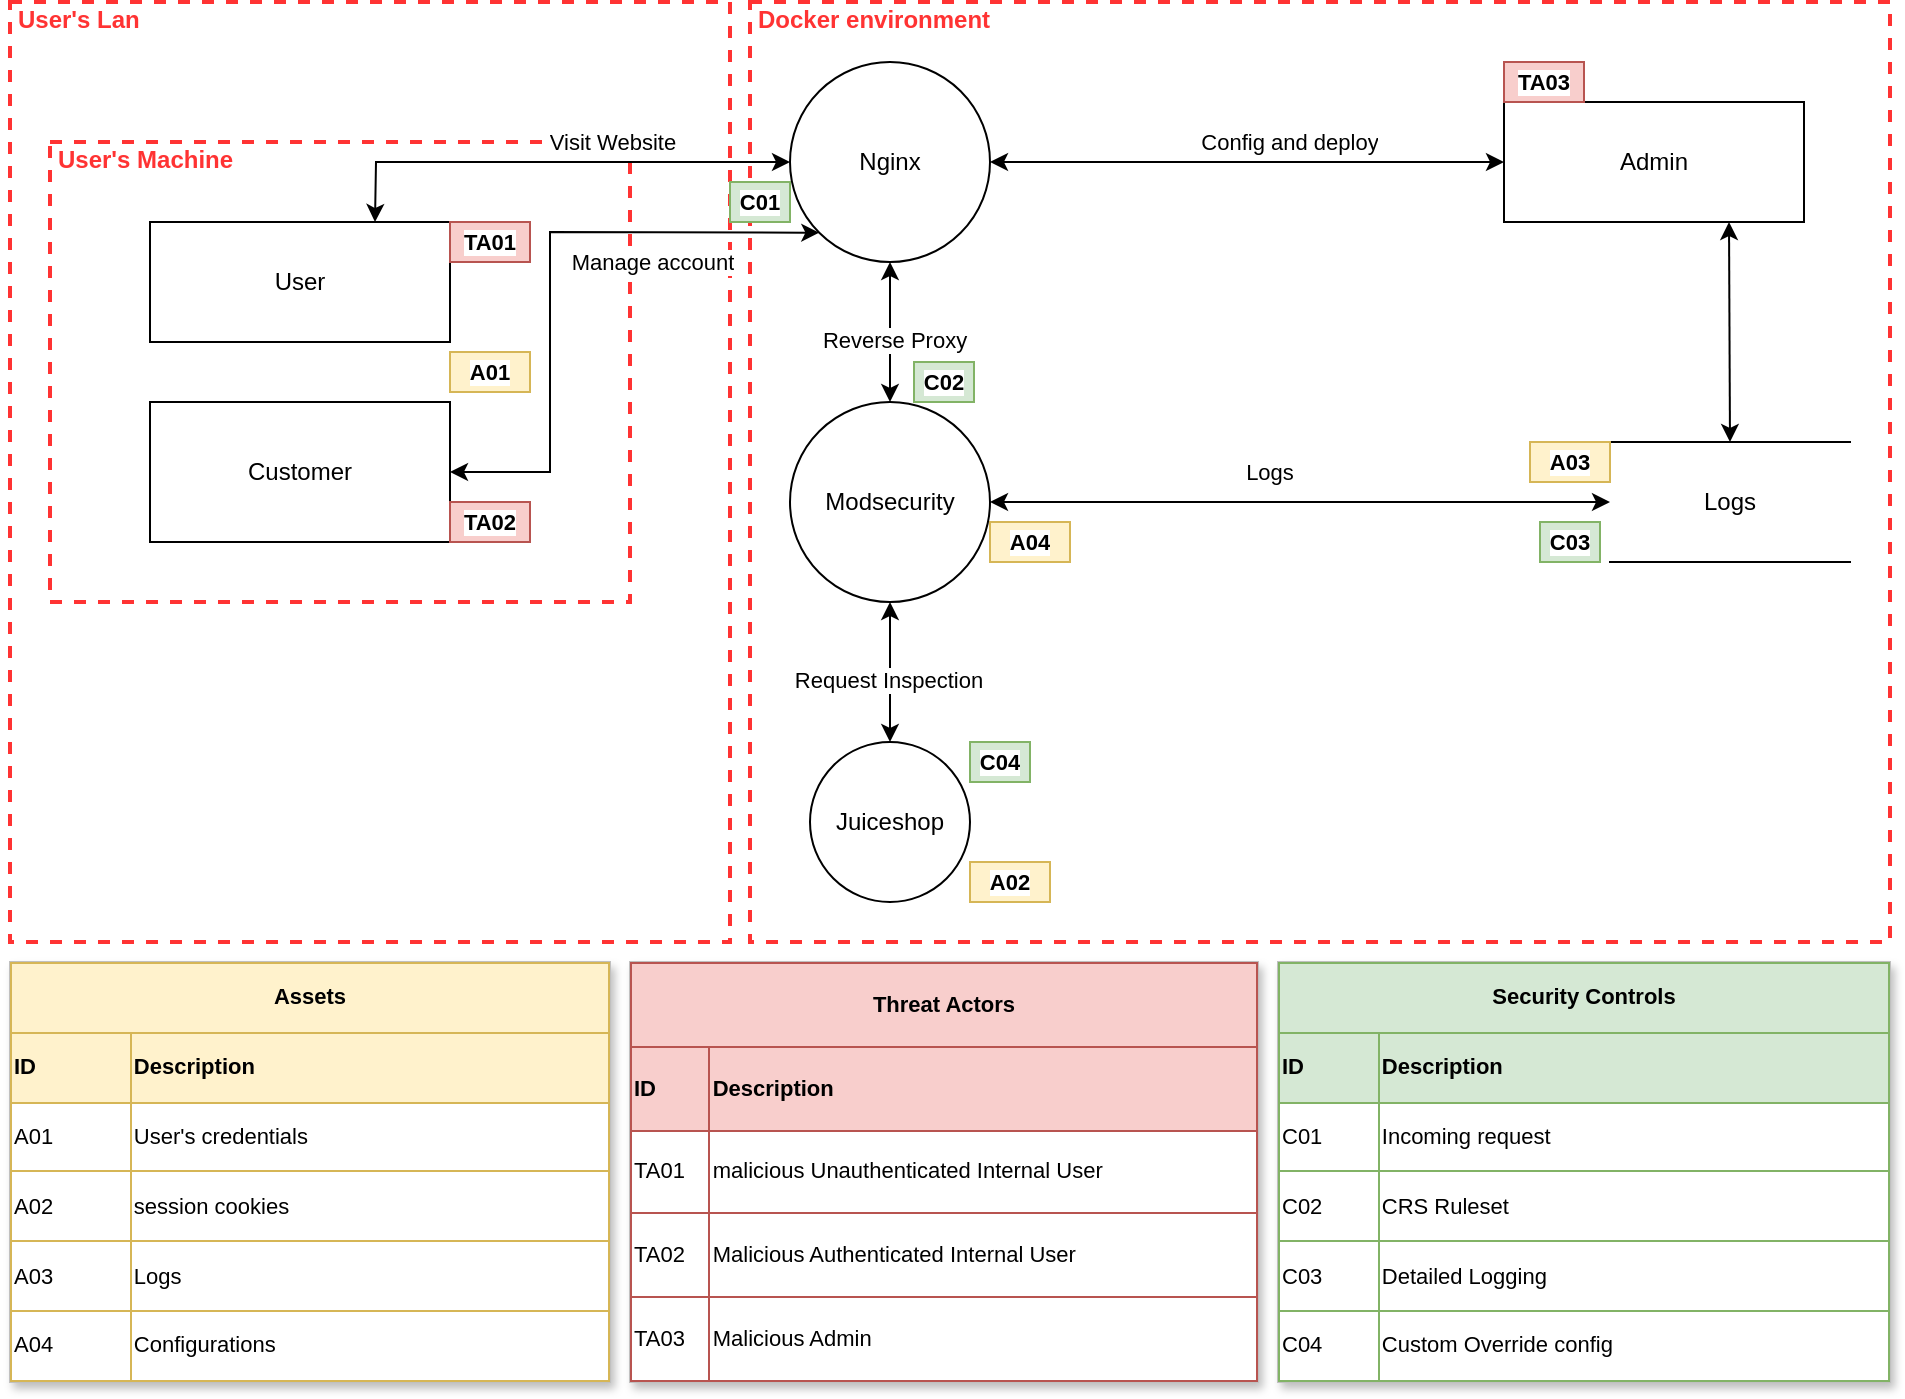 <mxfile version="24.8.3">
  <diagram name="Page-1" id="kDiTSABNzheAb-xB3MyU">
    <mxGraphModel dx="1072" dy="1824" grid="1" gridSize="10" guides="1" tooltips="1" connect="1" arrows="1" fold="1" page="1" pageScale="1" pageWidth="827" pageHeight="1169" math="0" shadow="0">
      <root>
        <mxCell id="0" />
        <mxCell id="1" parent="0" />
        <mxCell id="1BUJK_MbWJ1_zOjWu2Yq-2" value="Docker environment" style="html=1;fontColor=#FF3333;fontStyle=1;align=left;verticalAlign=top;spacing=0;labelBorderColor=none;fillColor=none;dashed=1;strokeWidth=2;strokeColor=#FF3333;spacingLeft=4;spacingTop=-3;" vertex="1" parent="1">
          <mxGeometry x="450" y="70" width="570" height="470" as="geometry" />
        </mxCell>
        <mxCell id="1BUJK_MbWJ1_zOjWu2Yq-9" value="User&#39;s Lan" style="html=1;fontColor=#FF3333;fontStyle=1;align=left;verticalAlign=top;spacing=0;labelBorderColor=none;fillColor=none;dashed=1;strokeWidth=2;strokeColor=#FF3333;spacingLeft=4;spacingTop=-3;" vertex="1" parent="1">
          <mxGeometry x="80" y="70" width="360" height="470" as="geometry" />
        </mxCell>
        <mxCell id="1BUJK_MbWJ1_zOjWu2Yq-10" value="User&#39;s Machine" style="html=1;fontColor=#FF3333;fontStyle=1;align=left;verticalAlign=top;spacing=0;labelBorderColor=none;fillColor=none;dashed=1;strokeWidth=2;strokeColor=#FF3333;spacingLeft=4;spacingTop=-3;" vertex="1" parent="1">
          <mxGeometry x="100" y="140" width="290" height="230" as="geometry" />
        </mxCell>
        <mxCell id="1BUJK_MbWJ1_zOjWu2Yq-21" style="edgeStyle=none;shape=connector;rounded=0;orthogonalLoop=1;jettySize=auto;html=1;strokeColor=default;align=center;verticalAlign=middle;fontFamily=Helvetica;fontSize=11;fontColor=#FF3333;labelBackgroundColor=default;startArrow=classic;endArrow=classic;entryX=0;entryY=0.5;entryDx=0;entryDy=0;exitX=0.75;exitY=0;exitDx=0;exitDy=0;" edge="1" parent="1" source="1BUJK_MbWJ1_zOjWu2Yq-11" target="1BUJK_MbWJ1_zOjWu2Yq-15">
          <mxGeometry relative="1" as="geometry">
            <mxPoint x="510" y="190" as="targetPoint" />
            <Array as="points">
              <mxPoint x="263" y="150" />
            </Array>
          </mxGeometry>
        </mxCell>
        <mxCell id="1BUJK_MbWJ1_zOjWu2Yq-22" style="edgeStyle=none;shape=connector;rounded=0;orthogonalLoop=1;jettySize=auto;html=1;exitX=1;exitY=0.5;exitDx=0;exitDy=0;entryX=0;entryY=1;entryDx=0;entryDy=0;strokeColor=default;align=center;verticalAlign=middle;fontFamily=Helvetica;fontSize=11;fontColor=#FF3333;labelBackgroundColor=default;startArrow=classic;endArrow=classic;" edge="1" parent="1" source="1BUJK_MbWJ1_zOjWu2Yq-12" target="1BUJK_MbWJ1_zOjWu2Yq-15">
          <mxGeometry relative="1" as="geometry">
            <Array as="points">
              <mxPoint x="350" y="305" />
              <mxPoint x="350" y="185" />
            </Array>
          </mxGeometry>
        </mxCell>
        <mxCell id="1BUJK_MbWJ1_zOjWu2Yq-11" value="User" style="rounded=0;whiteSpace=wrap;html=1;" vertex="1" parent="1">
          <mxGeometry x="150" y="180" width="150" height="60" as="geometry" />
        </mxCell>
        <mxCell id="1BUJK_MbWJ1_zOjWu2Yq-12" value="Customer" style="rounded=0;whiteSpace=wrap;html=1;" vertex="1" parent="1">
          <mxGeometry x="150" y="270" width="150" height="70" as="geometry" />
        </mxCell>
        <mxCell id="1BUJK_MbWJ1_zOjWu2Yq-13" value="Juiceshop" style="ellipse;whiteSpace=wrap;html=1;aspect=fixed;" vertex="1" parent="1">
          <mxGeometry x="480" y="440" width="80" height="80" as="geometry" />
        </mxCell>
        <mxCell id="1BUJK_MbWJ1_zOjWu2Yq-14" value="Logs" style="shape=partialRectangle;whiteSpace=wrap;html=1;left=0;right=0;fillColor=none;" vertex="1" parent="1">
          <mxGeometry x="880" y="290" width="120" height="60" as="geometry" />
        </mxCell>
        <mxCell id="1BUJK_MbWJ1_zOjWu2Yq-20" style="edgeStyle=none;shape=connector;rounded=0;orthogonalLoop=1;jettySize=auto;html=1;exitX=0.5;exitY=1;exitDx=0;exitDy=0;entryX=0.5;entryY=0;entryDx=0;entryDy=0;strokeColor=default;align=center;verticalAlign=middle;fontFamily=Helvetica;fontSize=11;fontColor=#FF3333;labelBackgroundColor=default;startArrow=classic;endArrow=classic;" edge="1" parent="1" source="1BUJK_MbWJ1_zOjWu2Yq-15" target="1BUJK_MbWJ1_zOjWu2Yq-16">
          <mxGeometry relative="1" as="geometry" />
        </mxCell>
        <mxCell id="1BUJK_MbWJ1_zOjWu2Yq-54" value="Reverse Proxy" style="edgeLabel;html=1;align=center;verticalAlign=middle;resizable=0;points=[];strokeColor=#b85450;fontFamily=Helvetica;fontSize=11;fontColor=#000000;labelBackgroundColor=default;fillColor=#f8cecc;gradientColor=none;" vertex="1" connectable="0" parent="1BUJK_MbWJ1_zOjWu2Yq-20">
          <mxGeometry x="0.082" y="2" relative="1" as="geometry">
            <mxPoint y="1" as="offset" />
          </mxGeometry>
        </mxCell>
        <mxCell id="1BUJK_MbWJ1_zOjWu2Yq-15" value="Nginx" style="ellipse;whiteSpace=wrap;html=1;aspect=fixed;" vertex="1" parent="1">
          <mxGeometry x="470" y="100" width="100" height="100" as="geometry" />
        </mxCell>
        <mxCell id="1BUJK_MbWJ1_zOjWu2Yq-19" style="edgeStyle=none;shape=connector;rounded=0;orthogonalLoop=1;jettySize=auto;html=1;exitX=0.5;exitY=1;exitDx=0;exitDy=0;entryX=0.5;entryY=0;entryDx=0;entryDy=0;strokeColor=default;align=center;verticalAlign=middle;fontFamily=Helvetica;fontSize=11;fontColor=#FF3333;labelBackgroundColor=default;startArrow=classic;endArrow=classic;" edge="1" parent="1" source="1BUJK_MbWJ1_zOjWu2Yq-16" target="1BUJK_MbWJ1_zOjWu2Yq-13">
          <mxGeometry relative="1" as="geometry" />
        </mxCell>
        <mxCell id="1BUJK_MbWJ1_zOjWu2Yq-55" value="Request Inspection" style="edgeLabel;html=1;align=center;verticalAlign=middle;resizable=0;points=[];strokeColor=#b85450;fontFamily=Helvetica;fontSize=11;fontColor=#000000;labelBackgroundColor=default;fillColor=#f8cecc;gradientColor=none;" vertex="1" connectable="0" parent="1BUJK_MbWJ1_zOjWu2Yq-19">
          <mxGeometry x="0.082" y="-1" relative="1" as="geometry">
            <mxPoint y="1" as="offset" />
          </mxGeometry>
        </mxCell>
        <mxCell id="1BUJK_MbWJ1_zOjWu2Yq-16" value="Modsecurity" style="ellipse;whiteSpace=wrap;html=1;aspect=fixed;" vertex="1" parent="1">
          <mxGeometry x="470" y="270" width="100" height="100" as="geometry" />
        </mxCell>
        <mxCell id="1BUJK_MbWJ1_zOjWu2Yq-17" value="" style="endArrow=classic;startArrow=classic;html=1;fontColor=#FF3333;rounded=0;entryX=0;entryY=0.5;entryDx=0;entryDy=0;exitX=1;exitY=0.5;exitDx=0;exitDy=0;" edge="1" parent="1" source="1BUJK_MbWJ1_zOjWu2Yq-16" target="1BUJK_MbWJ1_zOjWu2Yq-14">
          <mxGeometry width="50" height="50" relative="1" as="geometry">
            <mxPoint x="280" y="330" as="sourcePoint" />
            <mxPoint x="330" y="280" as="targetPoint" />
          </mxGeometry>
        </mxCell>
        <mxCell id="1BUJK_MbWJ1_zOjWu2Yq-24" style="edgeStyle=none;shape=connector;rounded=0;orthogonalLoop=1;jettySize=auto;html=1;exitX=0;exitY=0.5;exitDx=0;exitDy=0;entryX=1;entryY=0.5;entryDx=0;entryDy=0;strokeColor=default;align=center;verticalAlign=middle;fontFamily=Helvetica;fontSize=11;fontColor=#FF3333;labelBackgroundColor=default;startArrow=classic;endArrow=classic;" edge="1" parent="1" source="1BUJK_MbWJ1_zOjWu2Yq-23" target="1BUJK_MbWJ1_zOjWu2Yq-15">
          <mxGeometry relative="1" as="geometry" />
        </mxCell>
        <mxCell id="1BUJK_MbWJ1_zOjWu2Yq-26" style="edgeStyle=none;shape=connector;rounded=0;orthogonalLoop=1;jettySize=auto;html=1;exitX=0.75;exitY=1;exitDx=0;exitDy=0;entryX=0.5;entryY=0;entryDx=0;entryDy=0;strokeColor=default;align=center;verticalAlign=middle;fontFamily=Helvetica;fontSize=11;fontColor=#FF3333;labelBackgroundColor=default;startArrow=classic;endArrow=classic;" edge="1" parent="1" source="1BUJK_MbWJ1_zOjWu2Yq-23" target="1BUJK_MbWJ1_zOjWu2Yq-14">
          <mxGeometry relative="1" as="geometry" />
        </mxCell>
        <mxCell id="1BUJK_MbWJ1_zOjWu2Yq-23" value="Admin" style="rounded=0;whiteSpace=wrap;html=1;" vertex="1" parent="1">
          <mxGeometry x="827" y="120" width="150" height="60" as="geometry" />
        </mxCell>
        <UserObject label="&lt;b&gt;TA01&lt;/b&gt;" placeholders="1" name="Variable" id="1BUJK_MbWJ1_zOjWu2Yq-27">
          <mxCell style="text;html=1;strokeColor=#b85450;fillColor=#f8cecc;align=center;verticalAlign=middle;whiteSpace=wrap;overflow=hidden;fontFamily=Helvetica;fontSize=11;fontColor=#000000;labelBackgroundColor=default;" vertex="1" parent="1">
            <mxGeometry x="300" y="180" width="40" height="20" as="geometry" />
          </mxCell>
        </UserObject>
        <UserObject label="&lt;b&gt;TA02&lt;/b&gt;" placeholders="1" name="Variable" id="1BUJK_MbWJ1_zOjWu2Yq-32">
          <mxCell style="text;html=1;strokeColor=#b85450;fillColor=#f8cecc;align=center;verticalAlign=middle;whiteSpace=wrap;overflow=hidden;fontFamily=Helvetica;fontSize=11;fontColor=#000000;labelBackgroundColor=default;" vertex="1" parent="1">
            <mxGeometry x="300" y="320" width="40" height="20" as="geometry" />
          </mxCell>
        </UserObject>
        <UserObject label="&lt;b&gt;C02&lt;/b&gt;" placeholders="1" name="Variable" id="1BUJK_MbWJ1_zOjWu2Yq-35">
          <mxCell style="text;html=1;strokeColor=#82b366;fillColor=#d5e8d4;align=center;verticalAlign=middle;whiteSpace=wrap;overflow=hidden;fontFamily=Helvetica;fontSize=11;fontColor=#000000;labelBackgroundColor=default;" vertex="1" parent="1">
            <mxGeometry x="532" y="250" width="30" height="20" as="geometry" />
          </mxCell>
        </UserObject>
        <UserObject label="&lt;b&gt;A03&lt;/b&gt;" placeholders="1" name="Variable" id="1BUJK_MbWJ1_zOjWu2Yq-36">
          <mxCell style="text;html=1;strokeColor=#d6b656;fillColor=#fff2cc;align=center;verticalAlign=middle;whiteSpace=wrap;overflow=hidden;fontFamily=Helvetica;fontSize=11;fontColor=#000000;labelBackgroundColor=default;" vertex="1" parent="1">
            <mxGeometry x="840" y="290" width="40" height="20" as="geometry" />
          </mxCell>
        </UserObject>
        <UserObject label="&lt;b&gt;A02&lt;/b&gt;" placeholders="1" name="Variable" id="1BUJK_MbWJ1_zOjWu2Yq-37">
          <mxCell style="text;html=1;strokeColor=#d6b656;fillColor=#fff2cc;align=center;verticalAlign=middle;whiteSpace=wrap;overflow=hidden;fontFamily=Helvetica;fontSize=11;fontColor=#000000;labelBackgroundColor=default;" vertex="1" parent="1">
            <mxGeometry x="560" y="500" width="40" height="20" as="geometry" />
          </mxCell>
        </UserObject>
        <UserObject label="&lt;b&gt;C04&lt;/b&gt;" placeholders="1" name="Variable" id="1BUJK_MbWJ1_zOjWu2Yq-39">
          <mxCell style="text;html=1;strokeColor=#82b366;fillColor=#d5e8d4;align=center;verticalAlign=middle;whiteSpace=wrap;overflow=hidden;fontFamily=Helvetica;fontSize=11;fontColor=#000000;labelBackgroundColor=default;" vertex="1" parent="1">
            <mxGeometry x="560" y="440" width="30" height="20" as="geometry" />
          </mxCell>
        </UserObject>
        <UserObject label="&lt;b&gt;A01&lt;/b&gt;" placeholders="1" name="Variable" id="1BUJK_MbWJ1_zOjWu2Yq-40">
          <mxCell style="text;html=1;strokeColor=#d6b656;fillColor=#fff2cc;align=center;verticalAlign=middle;whiteSpace=wrap;overflow=hidden;fontFamily=Helvetica;fontSize=11;fontColor=#000000;labelBackgroundColor=default;" vertex="1" parent="1">
            <mxGeometry x="300" y="245" width="40" height="20" as="geometry" />
          </mxCell>
        </UserObject>
        <mxCell id="1BUJK_MbWJ1_zOjWu2Yq-41" value="&lt;table border=&quot;1&quot; width=&quot;100%&quot; style=&quot;width: 100% ; height: 100% ; border-collapse: collapse ; border: 1px solid #d6b656&quot;&gt;&lt;tbody&gt;&lt;tr style=&quot;background-color: #fff2cc ; color: #000000 ; border: 1px solid #d6b656&quot;&gt;&lt;th align=&quot;center&quot; colspan=&quot;2&quot;&gt;Assets&lt;/th&gt;&lt;/tr&gt;&lt;tr style=&quot;background-color: #fff2cc ; color: #000000 ; border: 1px solid #d6b656&quot;&gt;&lt;th align=&quot;left&quot; style=&quot;border: 1px solid #d6b656&quot;&gt;ID&lt;/th&gt;&lt;th align=&quot;left&quot; style=&quot;border: 1px solid #d6b656&quot;&gt;Description&lt;/th&gt;&lt;/tr&gt;&lt;tr&gt;&lt;td style=&quot;border: 1px solid #d6b656&quot;&gt;A01&lt;/td&gt;&lt;td style=&quot;border: 1px solid #d6b656&quot;&gt;User&#39;s credentials&lt;/td&gt;&lt;/tr&gt;&lt;tr&gt;&lt;td&gt;A02&lt;/td&gt;&lt;td&gt;session cookies&lt;/td&gt;&lt;/tr&gt;&lt;tr&gt;&lt;td&gt;A03&lt;/td&gt;&lt;td&gt;Logs&lt;/td&gt;&lt;/tr&gt;&lt;tr&gt;&lt;td&gt;A04&lt;/td&gt;&lt;td&gt;Configurations&lt;/td&gt;&lt;/tr&gt;&lt;/tbody&gt;&lt;/table&gt;" style="text;html=1;strokeColor=#c0c0c0;fillColor=#ffffff;overflow=fill;rounded=0;shadow=1;labelBackgroundColor=default;fontColor=#000000;align=left;fontFamily=Helvetica;fontSize=11;" vertex="1" parent="1">
          <mxGeometry x="80" y="550" width="300" height="210" as="geometry" />
        </mxCell>
        <mxCell id="1BUJK_MbWJ1_zOjWu2Yq-42" value="&lt;table border=&quot;1&quot; width=&quot;100%&quot; style=&quot;width: 100% ; height: 100% ; border-collapse: collapse ; border: 1px solid #b85450&quot;&gt;&lt;tbody&gt;&lt;tr style=&quot;background-color: #f8cecc ; color: #000000 ; border: 1px solid #b85450&quot;&gt;&lt;th align=&quot;center&quot; colspan=&quot;2&quot;&gt;Threat Actors&lt;/th&gt;&lt;/tr&gt;&lt;tr style=&quot;background-color: #f8cecc ; color: #000000 ; border: 1px solid #b85450&quot;&gt;&lt;th align=&quot;left&quot; style=&quot;border: 1px solid #b85450&quot;&gt;ID&lt;/th&gt;&lt;th align=&quot;left&quot; style=&quot;border: 1px solid #b85450&quot;&gt;Description&lt;/th&gt;&lt;/tr&gt;&lt;tr&gt;&lt;td style=&quot;border: 1px solid #b85450&quot;&gt;TA01&lt;/td&gt;&lt;td style=&quot;border: 1px solid #b85450&quot;&gt;malicious Unauthenticated Internal User&lt;/td&gt;&lt;/tr&gt;&lt;tr&gt;&lt;td&gt;TA02&lt;/td&gt;&lt;td&gt;Malicious Authenticated Internal User&lt;/td&gt;&lt;/tr&gt;&lt;tr&gt;&lt;td&gt;TA03&lt;/td&gt;&lt;td&gt;Malicious Admin&lt;/td&gt;&lt;/tr&gt;&lt;/tbody&gt;&lt;/table&gt;" style="text;html=1;strokeColor=#c0c0c0;fillColor=#ffffff;overflow=fill;rounded=0;shadow=1;labelBackgroundColor=default;fontColor=#000000;align=left;fontFamily=Helvetica;fontSize=11;" vertex="1" parent="1">
          <mxGeometry x="390" y="550" width="314" height="210" as="geometry" />
        </mxCell>
        <mxCell id="1BUJK_MbWJ1_zOjWu2Yq-43" value="&lt;table border=&quot;1&quot; width=&quot;100%&quot; style=&quot;width: 100% ; height: 100% ; border-collapse: collapse ; border: 1px solid #82b366&quot;&gt;&lt;tbody&gt;&lt;tr style=&quot;background-color: #d5e8d4 ; color: #000000 ; border: 1px solid #82b366&quot;&gt;&lt;th align=&quot;center&quot; colspan=&quot;2&quot;&gt;Security Controls&lt;/th&gt;&lt;/tr&gt;&lt;tr style=&quot;background-color: #d5e8d4 ; color: #000000 ; border: 1px solid #82b366&quot;&gt;&lt;th align=&quot;left&quot; style=&quot;border: 1px solid #82b366&quot;&gt;ID&lt;/th&gt;&lt;th align=&quot;left&quot; style=&quot;border: 1px solid #82b366&quot;&gt;Description&lt;/th&gt;&lt;/tr&gt;&lt;tr&gt;&lt;td style=&quot;border: 1px solid #82b366&quot;&gt;C01&lt;/td&gt;&lt;td style=&quot;border: 1px solid #82b366&quot;&gt;Incoming request&lt;/td&gt;&lt;/tr&gt;&lt;tr&gt;&lt;td&gt;C02&lt;/td&gt;&lt;td&gt;CRS Ruleset&lt;/td&gt;&lt;/tr&gt;&lt;tr&gt;&lt;td&gt;C03&lt;/td&gt;&lt;td&gt;Detailed Logging&lt;/td&gt;&lt;/tr&gt;&lt;tr&gt;&lt;td&gt;C04&lt;/td&gt;&lt;td&gt;Custom Override config&lt;/td&gt;&lt;/tr&gt;&lt;/tbody&gt;&lt;/table&gt;" style="text;html=1;strokeColor=#c0c0c0;fillColor=#ffffff;overflow=fill;rounded=0;shadow=1;labelBackgroundColor=default;fontColor=#000000;align=left;fontFamily=Helvetica;fontSize=11;" vertex="1" parent="1">
          <mxGeometry x="714" y="550" width="306" height="210" as="geometry" />
        </mxCell>
        <UserObject label="&lt;b&gt;TA03&lt;/b&gt;" placeholders="1" name="Variable" id="1BUJK_MbWJ1_zOjWu2Yq-45">
          <mxCell style="text;html=1;strokeColor=#b85450;fillColor=#f8cecc;align=center;verticalAlign=middle;whiteSpace=wrap;overflow=hidden;fontFamily=Helvetica;fontSize=11;fontColor=#000000;labelBackgroundColor=default;" vertex="1" parent="1">
            <mxGeometry x="827" y="100" width="40" height="20" as="geometry" />
          </mxCell>
        </UserObject>
        <UserObject label="&lt;b&gt;C03&lt;/b&gt;" placeholders="1" name="Variable" id="1BUJK_MbWJ1_zOjWu2Yq-46">
          <mxCell style="text;html=1;strokeColor=#82b366;fillColor=#d5e8d4;align=center;verticalAlign=middle;whiteSpace=wrap;overflow=hidden;fontFamily=Helvetica;fontSize=11;fontColor=#000000;labelBackgroundColor=default;" vertex="1" parent="1">
            <mxGeometry x="845" y="330" width="30" height="20" as="geometry" />
          </mxCell>
        </UserObject>
        <UserObject label="&lt;b&gt;C01&lt;/b&gt;" placeholders="1" name="Variable" id="1BUJK_MbWJ1_zOjWu2Yq-47">
          <mxCell style="text;html=1;strokeColor=#82b366;fillColor=#d5e8d4;align=center;verticalAlign=middle;whiteSpace=wrap;overflow=hidden;fontFamily=Helvetica;fontSize=11;fontColor=#000000;labelBackgroundColor=default;" vertex="1" parent="1">
            <mxGeometry x="440" y="160" width="30" height="20" as="geometry" />
          </mxCell>
        </UserObject>
        <UserObject label="Visit Website" placeholders="1" name="Variable" id="1BUJK_MbWJ1_zOjWu2Yq-48">
          <mxCell style="text;html=1;strokeColor=none;fillColor=none;align=center;verticalAlign=middle;whiteSpace=wrap;overflow=hidden;fontFamily=Helvetica;fontSize=11;fontColor=#000000;labelBackgroundColor=default;" vertex="1" parent="1">
            <mxGeometry x="333" y="130" width="97" height="20" as="geometry" />
          </mxCell>
        </UserObject>
        <UserObject label="Manage account" placeholders="1" name="Variable" id="1BUJK_MbWJ1_zOjWu2Yq-49">
          <mxCell style="text;html=1;strokeColor=none;fillColor=none;align=center;verticalAlign=middle;whiteSpace=wrap;overflow=hidden;fontFamily=Helvetica;fontSize=11;fontColor=#000000;labelBackgroundColor=default;" vertex="1" parent="1">
            <mxGeometry x="353" y="190" width="97" height="20" as="geometry" />
          </mxCell>
        </UserObject>
        <UserObject label="Logs" placeholders="1" name="Variable" id="1BUJK_MbWJ1_zOjWu2Yq-50">
          <mxCell style="text;html=1;strokeColor=none;fillColor=none;align=center;verticalAlign=middle;whiteSpace=wrap;overflow=hidden;fontFamily=Helvetica;fontSize=11;fontColor=#000000;labelBackgroundColor=default;" vertex="1" parent="1">
            <mxGeometry x="670" y="295" width="80" height="20" as="geometry" />
          </mxCell>
        </UserObject>
        <UserObject label="Config and deploy" placeholders="1" name="Variable" id="1BUJK_MbWJ1_zOjWu2Yq-51">
          <mxCell style="text;html=1;strokeColor=none;fillColor=none;align=center;verticalAlign=middle;whiteSpace=wrap;overflow=hidden;fontFamily=Helvetica;fontSize=11;fontColor=#000000;labelBackgroundColor=default;" vertex="1" parent="1">
            <mxGeometry x="660" y="130" width="120" height="20" as="geometry" />
          </mxCell>
        </UserObject>
        <UserObject label="&lt;b&gt;A04&lt;/b&gt;" placeholders="1" name="Variable" id="1BUJK_MbWJ1_zOjWu2Yq-56">
          <mxCell style="text;html=1;strokeColor=#d6b656;fillColor=#fff2cc;align=center;verticalAlign=middle;whiteSpace=wrap;overflow=hidden;fontFamily=Helvetica;fontSize=11;fontColor=#000000;labelBackgroundColor=default;" vertex="1" parent="1">
            <mxGeometry x="570" y="330" width="40" height="20" as="geometry" />
          </mxCell>
        </UserObject>
      </root>
    </mxGraphModel>
  </diagram>
</mxfile>
